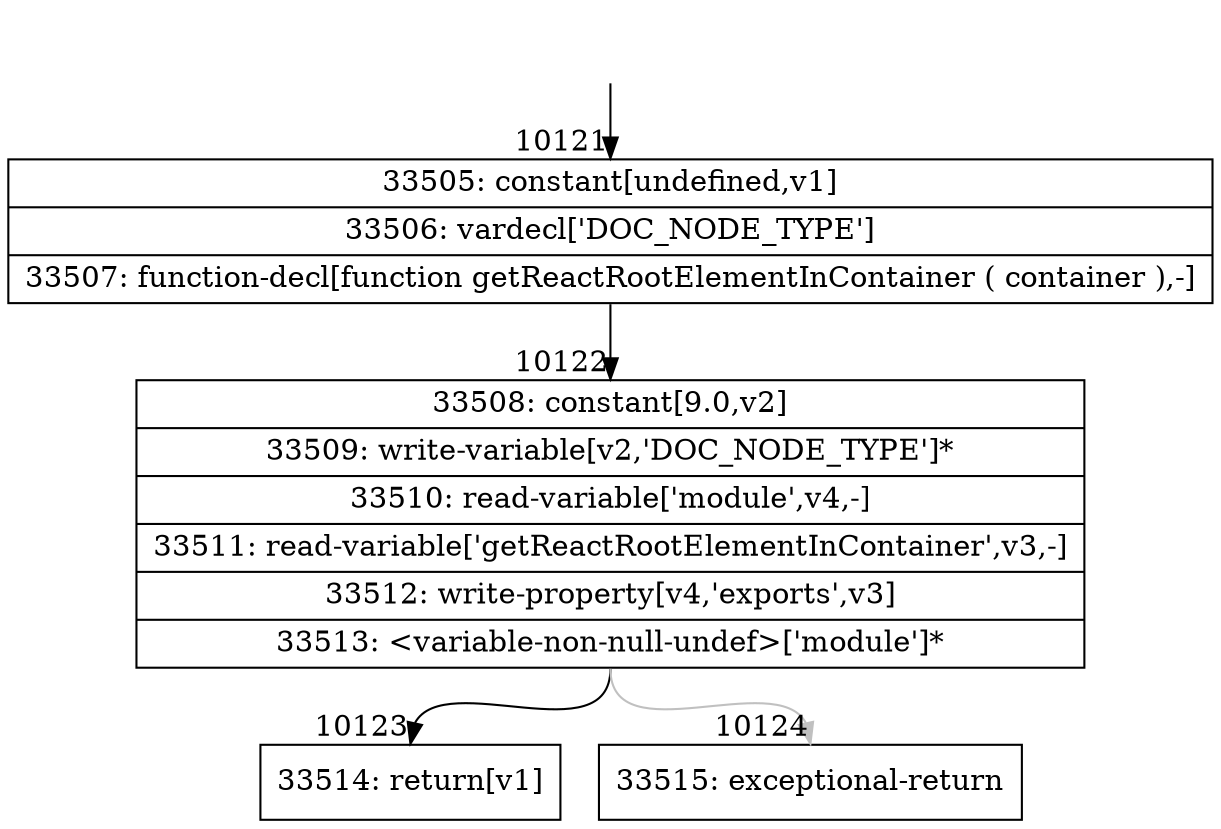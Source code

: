 digraph {
rankdir="TD"
BB_entry756[shape=none,label=""];
BB_entry756 -> BB10121 [tailport=s, headport=n, headlabel="    10121"]
BB10121 [shape=record label="{33505: constant[undefined,v1]|33506: vardecl['DOC_NODE_TYPE']|33507: function-decl[function getReactRootElementInContainer ( container ),-]}" ] 
BB10121 -> BB10122 [tailport=s, headport=n, headlabel="      10122"]
BB10122 [shape=record label="{33508: constant[9.0,v2]|33509: write-variable[v2,'DOC_NODE_TYPE']*|33510: read-variable['module',v4,-]|33511: read-variable['getReactRootElementInContainer',v3,-]|33512: write-property[v4,'exports',v3]|33513: \<variable-non-null-undef\>['module']*}" ] 
BB10122 -> BB10123 [tailport=s, headport=n, headlabel="      10123"]
BB10122 -> BB10124 [tailport=s, headport=n, color=gray, headlabel="      10124"]
BB10123 [shape=record label="{33514: return[v1]}" ] 
BB10124 [shape=record label="{33515: exceptional-return}" ] 
//#$~ 18141
}
